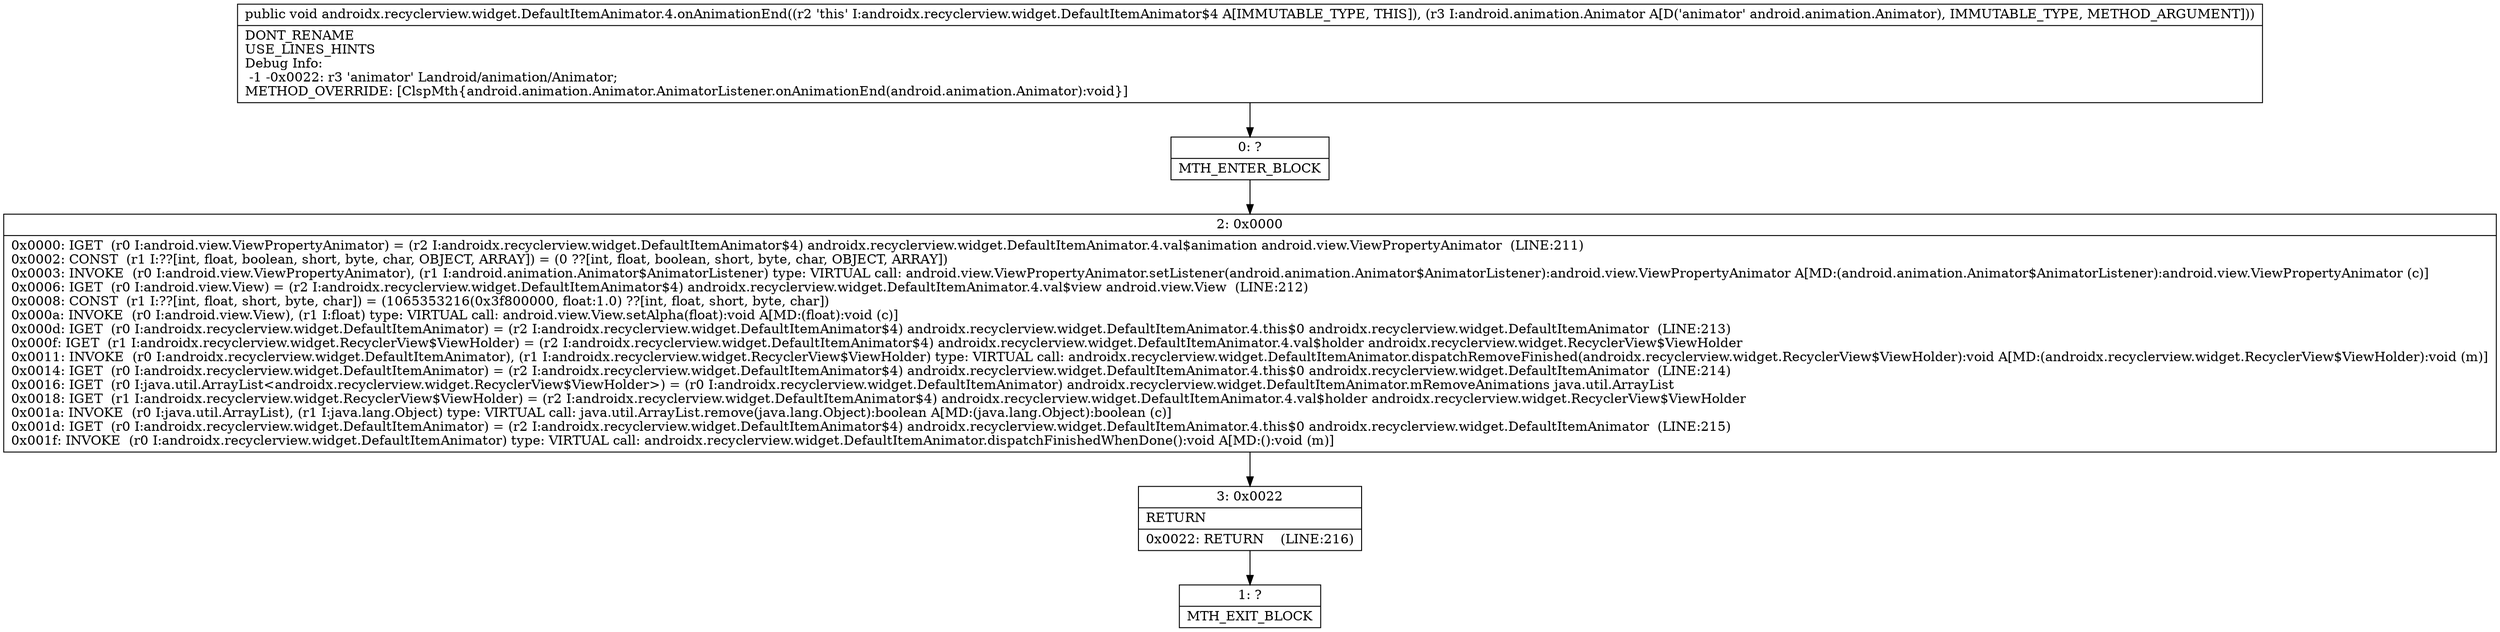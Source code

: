 digraph "CFG forandroidx.recyclerview.widget.DefaultItemAnimator.4.onAnimationEnd(Landroid\/animation\/Animator;)V" {
Node_0 [shape=record,label="{0\:\ ?|MTH_ENTER_BLOCK\l}"];
Node_2 [shape=record,label="{2\:\ 0x0000|0x0000: IGET  (r0 I:android.view.ViewPropertyAnimator) = (r2 I:androidx.recyclerview.widget.DefaultItemAnimator$4) androidx.recyclerview.widget.DefaultItemAnimator.4.val$animation android.view.ViewPropertyAnimator  (LINE:211)\l0x0002: CONST  (r1 I:??[int, float, boolean, short, byte, char, OBJECT, ARRAY]) = (0 ??[int, float, boolean, short, byte, char, OBJECT, ARRAY]) \l0x0003: INVOKE  (r0 I:android.view.ViewPropertyAnimator), (r1 I:android.animation.Animator$AnimatorListener) type: VIRTUAL call: android.view.ViewPropertyAnimator.setListener(android.animation.Animator$AnimatorListener):android.view.ViewPropertyAnimator A[MD:(android.animation.Animator$AnimatorListener):android.view.ViewPropertyAnimator (c)]\l0x0006: IGET  (r0 I:android.view.View) = (r2 I:androidx.recyclerview.widget.DefaultItemAnimator$4) androidx.recyclerview.widget.DefaultItemAnimator.4.val$view android.view.View  (LINE:212)\l0x0008: CONST  (r1 I:??[int, float, short, byte, char]) = (1065353216(0x3f800000, float:1.0) ??[int, float, short, byte, char]) \l0x000a: INVOKE  (r0 I:android.view.View), (r1 I:float) type: VIRTUAL call: android.view.View.setAlpha(float):void A[MD:(float):void (c)]\l0x000d: IGET  (r0 I:androidx.recyclerview.widget.DefaultItemAnimator) = (r2 I:androidx.recyclerview.widget.DefaultItemAnimator$4) androidx.recyclerview.widget.DefaultItemAnimator.4.this$0 androidx.recyclerview.widget.DefaultItemAnimator  (LINE:213)\l0x000f: IGET  (r1 I:androidx.recyclerview.widget.RecyclerView$ViewHolder) = (r2 I:androidx.recyclerview.widget.DefaultItemAnimator$4) androidx.recyclerview.widget.DefaultItemAnimator.4.val$holder androidx.recyclerview.widget.RecyclerView$ViewHolder \l0x0011: INVOKE  (r0 I:androidx.recyclerview.widget.DefaultItemAnimator), (r1 I:androidx.recyclerview.widget.RecyclerView$ViewHolder) type: VIRTUAL call: androidx.recyclerview.widget.DefaultItemAnimator.dispatchRemoveFinished(androidx.recyclerview.widget.RecyclerView$ViewHolder):void A[MD:(androidx.recyclerview.widget.RecyclerView$ViewHolder):void (m)]\l0x0014: IGET  (r0 I:androidx.recyclerview.widget.DefaultItemAnimator) = (r2 I:androidx.recyclerview.widget.DefaultItemAnimator$4) androidx.recyclerview.widget.DefaultItemAnimator.4.this$0 androidx.recyclerview.widget.DefaultItemAnimator  (LINE:214)\l0x0016: IGET  (r0 I:java.util.ArrayList\<androidx.recyclerview.widget.RecyclerView$ViewHolder\>) = (r0 I:androidx.recyclerview.widget.DefaultItemAnimator) androidx.recyclerview.widget.DefaultItemAnimator.mRemoveAnimations java.util.ArrayList \l0x0018: IGET  (r1 I:androidx.recyclerview.widget.RecyclerView$ViewHolder) = (r2 I:androidx.recyclerview.widget.DefaultItemAnimator$4) androidx.recyclerview.widget.DefaultItemAnimator.4.val$holder androidx.recyclerview.widget.RecyclerView$ViewHolder \l0x001a: INVOKE  (r0 I:java.util.ArrayList), (r1 I:java.lang.Object) type: VIRTUAL call: java.util.ArrayList.remove(java.lang.Object):boolean A[MD:(java.lang.Object):boolean (c)]\l0x001d: IGET  (r0 I:androidx.recyclerview.widget.DefaultItemAnimator) = (r2 I:androidx.recyclerview.widget.DefaultItemAnimator$4) androidx.recyclerview.widget.DefaultItemAnimator.4.this$0 androidx.recyclerview.widget.DefaultItemAnimator  (LINE:215)\l0x001f: INVOKE  (r0 I:androidx.recyclerview.widget.DefaultItemAnimator) type: VIRTUAL call: androidx.recyclerview.widget.DefaultItemAnimator.dispatchFinishedWhenDone():void A[MD:():void (m)]\l}"];
Node_3 [shape=record,label="{3\:\ 0x0022|RETURN\l|0x0022: RETURN    (LINE:216)\l}"];
Node_1 [shape=record,label="{1\:\ ?|MTH_EXIT_BLOCK\l}"];
MethodNode[shape=record,label="{public void androidx.recyclerview.widget.DefaultItemAnimator.4.onAnimationEnd((r2 'this' I:androidx.recyclerview.widget.DefaultItemAnimator$4 A[IMMUTABLE_TYPE, THIS]), (r3 I:android.animation.Animator A[D('animator' android.animation.Animator), IMMUTABLE_TYPE, METHOD_ARGUMENT]))  | DONT_RENAME\lUSE_LINES_HINTS\lDebug Info:\l  \-1 \-0x0022: r3 'animator' Landroid\/animation\/Animator;\lMETHOD_OVERRIDE: [ClspMth\{android.animation.Animator.AnimatorListener.onAnimationEnd(android.animation.Animator):void\}]\l}"];
MethodNode -> Node_0;Node_0 -> Node_2;
Node_2 -> Node_3;
Node_3 -> Node_1;
}

